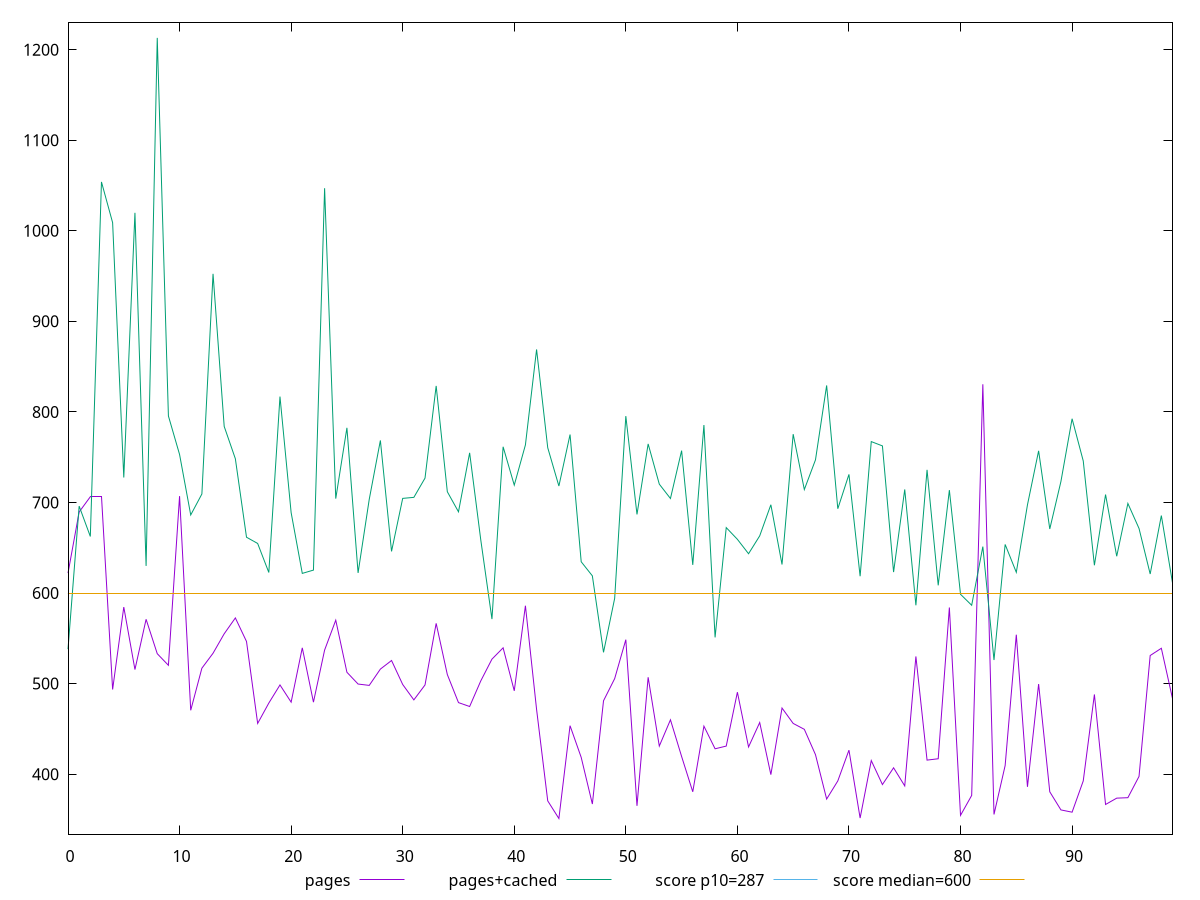 reset

$pages <<EOF
0 622
1 689.4999999999991
2 706.9999999999995
3 706.9999999999995
4 493.4999999999991
5 584.5
6 515.5000000000009
7 571
8 533.0000000000009
9 520.1934999999999
10 706.9999999999991
11 470.50000000000045
12 517
13 533.5
14 555
15 572.5
16 546.5000000000009
17 455.99999999999955
18 478.5
19 498.4999999999991
20 479.5
21 539.5
22 479.5
23 537
24 570
25 512.4999999999991
26 499.5
27 498
28 515.9999999999995
29 525.5
30 499
31 482
32 498.4999999999991
33 566.4999999999991
34 510
35 479.0000000000009
36 474.6935000000001
37 503
38 527
39 539.4999999999991
40 492
41 585.9999999999982
42 471.5
43 370.5
44 351
45 453.5
46 418.5000000000018
47 367
48 481
49 505.5
50 548.5000000000009
51 365.0000000000009
52 507
53 431
54 460
55 419.5
56 380.5
57 453
58 428.0000000000009
59 431.0000000000009
60 490.5
61 430
62 457
63 399.44900000000075
64 473
65 456
66 449.5
67 421.5
68 372.5
69 392.5
70 426.5
71 351.5
72 415
73 388.5
74 407
75 387
76 530
77 415.4999999999991
78 417.0000000000018
79 584
80 354.5
81 376.5
82 830.5
83 355.5
84 409.4999999999991
85 554.0000000000009
86 386
87 499.4999999999991
88 380.4999999999991
89 360.5
90 358
91 392.5
92 488
93 366.50000000000273
94 373.5000000000009
95 374.0000000000009
96 397.5000000000009
97 531
98 539
99 483.5
EOF

$pagesCached <<EOF
0 538.0000000000009
1 695.9809999999998
2 662.4530000000004
3 1053.9704999999994
4 1008.9570000000003
5 727.5739999999996
6 1019.8379999999988
7 629.9249999999975
8 1213
9 795.5319999999992
10 752.9950000000008
11 686.1959999999981
12 709.3610000000017
13 952.5
14 783.973
15 748.2940000000008
16 661.6290000000008
17 654.7210000000005
18 622.6849999999995
19 816.9324999999999
20 688.8205000000007
21 621.692
22 625.3169999999991
23 1047
24 704.2530000000006
25 782.424
26 622.215000000001
27 703.3840000000009
28 768.5135
29 645.9679999999998
30 704.5170000000016
31 705.6504999999979
32 726.8845000000001
33 828.7320000000018
34 711.8639999999996
35 689.6899999999996
36 754.8050000000003
37 658.5059999999994
38 571.219000000001
39 761.5
40 719.1485000000011
41 763.5490000000009
42 868.9379999999992
43 760.451
44 718.1524999999992
45 775.0049999999992
46 634.5240000000003
47 618.9770000000008
48 534.5
49 594.1460000000006
50 795.3885
51 686.7989999999991
52 764.6594999999998
53 720.2399999999998
54 704.3855000000003
55 757.2484999999997
56 631.0800000000008
57 785.5269999999991
58 551
59 672.2470000000012
60 659.3119999999999
61 643.3990000000003
62 663.1370000000006
63 697.480999999997
64 631.4999999999991
65 775.4375
66 714.2759999999998
67 747.0859999999993
68 829.2385000000013
69 693.089500000001
70 731
71 618.5349999999999
72 767.2330000000011
73 762.4589999999989
74 623.1310000000003
75 714.366
76 586.4460000000008
77 736
78 608.5139999999983
79 713.6485000000002
80 598.6120000000001
81 586.4789999999994
82 651.2669999999989
83 526
84 653.6589999999997
85 622.866
86 697.3720000000021
87 757.0244999999986
88 670.7305000000015
89 723.2154999999993
90 792.4560000000001
91 745.8469999999998
92 630.6609999999991
93 708.723
94 640.5910000000013
95 698.9110000000001
96 671.299
97 621.0190000000002
98 685.5514999999996
99 611.2249999999995
EOF

set key outside below
set xrange [0:99]
set yrange [333.76:1230.24]
set trange [333.76:1230.24]
set terminal svg size 640, 520 enhanced background rgb 'white'
set output "report_00021_2021-02-20T09:16:39.615Z/total-blocking-time/comparison/line/0_vs_1.svg"

plot $pages title "pages" with line, \
     $pagesCached title "pages+cached" with line, \
     287 title "score p10=287", \
     600 title "score median=600"

reset
